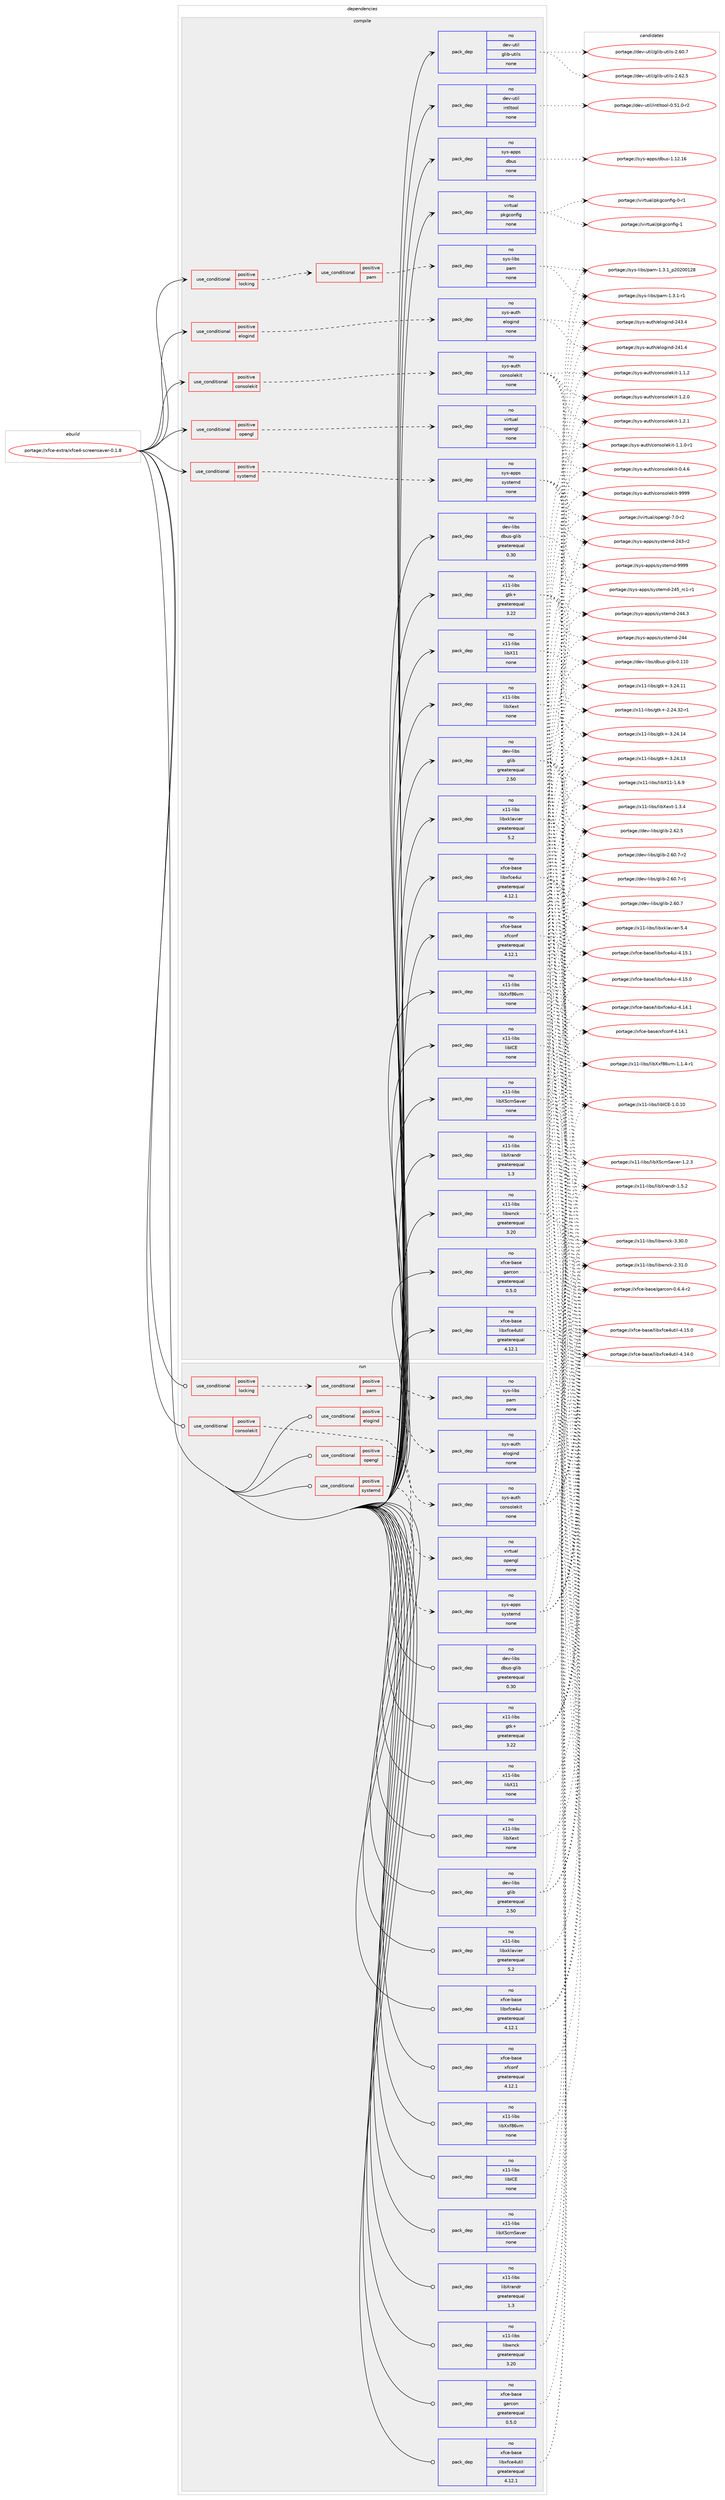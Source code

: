 digraph prolog {

# *************
# Graph options
# *************

newrank=true;
concentrate=true;
compound=true;
graph [rankdir=LR,fontname=Helvetica,fontsize=10,ranksep=1.5];#, ranksep=2.5, nodesep=0.2];
edge  [arrowhead=vee];
node  [fontname=Helvetica,fontsize=10];

# **********
# The ebuild
# **********

subgraph cluster_leftcol {
color=gray;
rank=same;
label=<<i>ebuild</i>>;
id [label="portage://xfce-extra/xfce4-screensaver-0.1.8", color=red, width=4, href="../xfce-extra/xfce4-screensaver-0.1.8.svg"];
}

# ****************
# The dependencies
# ****************

subgraph cluster_midcol {
color=gray;
label=<<i>dependencies</i>>;
subgraph cluster_compile {
fillcolor="#eeeeee";
style=filled;
label=<<i>compile</i>>;
subgraph cond24 {
dependency324 [label=<<TABLE BORDER="0" CELLBORDER="1" CELLSPACING="0" CELLPADDING="4"><TR><TD ROWSPAN="3" CELLPADDING="10">use_conditional</TD></TR><TR><TD>positive</TD></TR><TR><TD>consolekit</TD></TR></TABLE>>, shape=none, color=red];
subgraph pack294 {
dependency325 [label=<<TABLE BORDER="0" CELLBORDER="1" CELLSPACING="0" CELLPADDING="4" WIDTH="220"><TR><TD ROWSPAN="6" CELLPADDING="30">pack_dep</TD></TR><TR><TD WIDTH="110">no</TD></TR><TR><TD>sys-auth</TD></TR><TR><TD>consolekit</TD></TR><TR><TD>none</TD></TR><TR><TD></TD></TR></TABLE>>, shape=none, color=blue];
}
dependency324:e -> dependency325:w [weight=20,style="dashed",arrowhead="vee"];
}
id:e -> dependency324:w [weight=20,style="solid",arrowhead="vee"];
subgraph cond25 {
dependency326 [label=<<TABLE BORDER="0" CELLBORDER="1" CELLSPACING="0" CELLPADDING="4"><TR><TD ROWSPAN="3" CELLPADDING="10">use_conditional</TD></TR><TR><TD>positive</TD></TR><TR><TD>elogind</TD></TR></TABLE>>, shape=none, color=red];
subgraph pack295 {
dependency327 [label=<<TABLE BORDER="0" CELLBORDER="1" CELLSPACING="0" CELLPADDING="4" WIDTH="220"><TR><TD ROWSPAN="6" CELLPADDING="30">pack_dep</TD></TR><TR><TD WIDTH="110">no</TD></TR><TR><TD>sys-auth</TD></TR><TR><TD>elogind</TD></TR><TR><TD>none</TD></TR><TR><TD></TD></TR></TABLE>>, shape=none, color=blue];
}
dependency326:e -> dependency327:w [weight=20,style="dashed",arrowhead="vee"];
}
id:e -> dependency326:w [weight=20,style="solid",arrowhead="vee"];
subgraph cond26 {
dependency328 [label=<<TABLE BORDER="0" CELLBORDER="1" CELLSPACING="0" CELLPADDING="4"><TR><TD ROWSPAN="3" CELLPADDING="10">use_conditional</TD></TR><TR><TD>positive</TD></TR><TR><TD>locking</TD></TR></TABLE>>, shape=none, color=red];
subgraph cond27 {
dependency329 [label=<<TABLE BORDER="0" CELLBORDER="1" CELLSPACING="0" CELLPADDING="4"><TR><TD ROWSPAN="3" CELLPADDING="10">use_conditional</TD></TR><TR><TD>positive</TD></TR><TR><TD>pam</TD></TR></TABLE>>, shape=none, color=red];
subgraph pack296 {
dependency330 [label=<<TABLE BORDER="0" CELLBORDER="1" CELLSPACING="0" CELLPADDING="4" WIDTH="220"><TR><TD ROWSPAN="6" CELLPADDING="30">pack_dep</TD></TR><TR><TD WIDTH="110">no</TD></TR><TR><TD>sys-libs</TD></TR><TR><TD>pam</TD></TR><TR><TD>none</TD></TR><TR><TD></TD></TR></TABLE>>, shape=none, color=blue];
}
dependency329:e -> dependency330:w [weight=20,style="dashed",arrowhead="vee"];
}
dependency328:e -> dependency329:w [weight=20,style="dashed",arrowhead="vee"];
}
id:e -> dependency328:w [weight=20,style="solid",arrowhead="vee"];
subgraph cond28 {
dependency331 [label=<<TABLE BORDER="0" CELLBORDER="1" CELLSPACING="0" CELLPADDING="4"><TR><TD ROWSPAN="3" CELLPADDING="10">use_conditional</TD></TR><TR><TD>positive</TD></TR><TR><TD>opengl</TD></TR></TABLE>>, shape=none, color=red];
subgraph pack297 {
dependency332 [label=<<TABLE BORDER="0" CELLBORDER="1" CELLSPACING="0" CELLPADDING="4" WIDTH="220"><TR><TD ROWSPAN="6" CELLPADDING="30">pack_dep</TD></TR><TR><TD WIDTH="110">no</TD></TR><TR><TD>virtual</TD></TR><TR><TD>opengl</TD></TR><TR><TD>none</TD></TR><TR><TD></TD></TR></TABLE>>, shape=none, color=blue];
}
dependency331:e -> dependency332:w [weight=20,style="dashed",arrowhead="vee"];
}
id:e -> dependency331:w [weight=20,style="solid",arrowhead="vee"];
subgraph cond29 {
dependency333 [label=<<TABLE BORDER="0" CELLBORDER="1" CELLSPACING="0" CELLPADDING="4"><TR><TD ROWSPAN="3" CELLPADDING="10">use_conditional</TD></TR><TR><TD>positive</TD></TR><TR><TD>systemd</TD></TR></TABLE>>, shape=none, color=red];
subgraph pack298 {
dependency334 [label=<<TABLE BORDER="0" CELLBORDER="1" CELLSPACING="0" CELLPADDING="4" WIDTH="220"><TR><TD ROWSPAN="6" CELLPADDING="30">pack_dep</TD></TR><TR><TD WIDTH="110">no</TD></TR><TR><TD>sys-apps</TD></TR><TR><TD>systemd</TD></TR><TR><TD>none</TD></TR><TR><TD></TD></TR></TABLE>>, shape=none, color=blue];
}
dependency333:e -> dependency334:w [weight=20,style="dashed",arrowhead="vee"];
}
id:e -> dependency333:w [weight=20,style="solid",arrowhead="vee"];
subgraph pack299 {
dependency335 [label=<<TABLE BORDER="0" CELLBORDER="1" CELLSPACING="0" CELLPADDING="4" WIDTH="220"><TR><TD ROWSPAN="6" CELLPADDING="30">pack_dep</TD></TR><TR><TD WIDTH="110">no</TD></TR><TR><TD>dev-libs</TD></TR><TR><TD>dbus-glib</TD></TR><TR><TD>greaterequal</TD></TR><TR><TD>0.30</TD></TR></TABLE>>, shape=none, color=blue];
}
id:e -> dependency335:w [weight=20,style="solid",arrowhead="vee"];
subgraph pack300 {
dependency336 [label=<<TABLE BORDER="0" CELLBORDER="1" CELLSPACING="0" CELLPADDING="4" WIDTH="220"><TR><TD ROWSPAN="6" CELLPADDING="30">pack_dep</TD></TR><TR><TD WIDTH="110">no</TD></TR><TR><TD>dev-libs</TD></TR><TR><TD>glib</TD></TR><TR><TD>greaterequal</TD></TR><TR><TD>2.50</TD></TR></TABLE>>, shape=none, color=blue];
}
id:e -> dependency336:w [weight=20,style="solid",arrowhead="vee"];
subgraph pack301 {
dependency337 [label=<<TABLE BORDER="0" CELLBORDER="1" CELLSPACING="0" CELLPADDING="4" WIDTH="220"><TR><TD ROWSPAN="6" CELLPADDING="30">pack_dep</TD></TR><TR><TD WIDTH="110">no</TD></TR><TR><TD>dev-util</TD></TR><TR><TD>glib-utils</TD></TR><TR><TD>none</TD></TR><TR><TD></TD></TR></TABLE>>, shape=none, color=blue];
}
id:e -> dependency337:w [weight=20,style="solid",arrowhead="vee"];
subgraph pack302 {
dependency338 [label=<<TABLE BORDER="0" CELLBORDER="1" CELLSPACING="0" CELLPADDING="4" WIDTH="220"><TR><TD ROWSPAN="6" CELLPADDING="30">pack_dep</TD></TR><TR><TD WIDTH="110">no</TD></TR><TR><TD>dev-util</TD></TR><TR><TD>intltool</TD></TR><TR><TD>none</TD></TR><TR><TD></TD></TR></TABLE>>, shape=none, color=blue];
}
id:e -> dependency338:w [weight=20,style="solid",arrowhead="vee"];
subgraph pack303 {
dependency339 [label=<<TABLE BORDER="0" CELLBORDER="1" CELLSPACING="0" CELLPADDING="4" WIDTH="220"><TR><TD ROWSPAN="6" CELLPADDING="30">pack_dep</TD></TR><TR><TD WIDTH="110">no</TD></TR><TR><TD>sys-apps</TD></TR><TR><TD>dbus</TD></TR><TR><TD>none</TD></TR><TR><TD></TD></TR></TABLE>>, shape=none, color=blue];
}
id:e -> dependency339:w [weight=20,style="solid",arrowhead="vee"];
subgraph pack304 {
dependency340 [label=<<TABLE BORDER="0" CELLBORDER="1" CELLSPACING="0" CELLPADDING="4" WIDTH="220"><TR><TD ROWSPAN="6" CELLPADDING="30">pack_dep</TD></TR><TR><TD WIDTH="110">no</TD></TR><TR><TD>virtual</TD></TR><TR><TD>pkgconfig</TD></TR><TR><TD>none</TD></TR><TR><TD></TD></TR></TABLE>>, shape=none, color=blue];
}
id:e -> dependency340:w [weight=20,style="solid",arrowhead="vee"];
subgraph pack305 {
dependency341 [label=<<TABLE BORDER="0" CELLBORDER="1" CELLSPACING="0" CELLPADDING="4" WIDTH="220"><TR><TD ROWSPAN="6" CELLPADDING="30">pack_dep</TD></TR><TR><TD WIDTH="110">no</TD></TR><TR><TD>x11-libs</TD></TR><TR><TD>gtk+</TD></TR><TR><TD>greaterequal</TD></TR><TR><TD>3.22</TD></TR></TABLE>>, shape=none, color=blue];
}
id:e -> dependency341:w [weight=20,style="solid",arrowhead="vee"];
subgraph pack306 {
dependency342 [label=<<TABLE BORDER="0" CELLBORDER="1" CELLSPACING="0" CELLPADDING="4" WIDTH="220"><TR><TD ROWSPAN="6" CELLPADDING="30">pack_dep</TD></TR><TR><TD WIDTH="110">no</TD></TR><TR><TD>x11-libs</TD></TR><TR><TD>libICE</TD></TR><TR><TD>none</TD></TR><TR><TD></TD></TR></TABLE>>, shape=none, color=blue];
}
id:e -> dependency342:w [weight=20,style="solid",arrowhead="vee"];
subgraph pack307 {
dependency343 [label=<<TABLE BORDER="0" CELLBORDER="1" CELLSPACING="0" CELLPADDING="4" WIDTH="220"><TR><TD ROWSPAN="6" CELLPADDING="30">pack_dep</TD></TR><TR><TD WIDTH="110">no</TD></TR><TR><TD>x11-libs</TD></TR><TR><TD>libX11</TD></TR><TR><TD>none</TD></TR><TR><TD></TD></TR></TABLE>>, shape=none, color=blue];
}
id:e -> dependency343:w [weight=20,style="solid",arrowhead="vee"];
subgraph pack308 {
dependency344 [label=<<TABLE BORDER="0" CELLBORDER="1" CELLSPACING="0" CELLPADDING="4" WIDTH="220"><TR><TD ROWSPAN="6" CELLPADDING="30">pack_dep</TD></TR><TR><TD WIDTH="110">no</TD></TR><TR><TD>x11-libs</TD></TR><TR><TD>libXScrnSaver</TD></TR><TR><TD>none</TD></TR><TR><TD></TD></TR></TABLE>>, shape=none, color=blue];
}
id:e -> dependency344:w [weight=20,style="solid",arrowhead="vee"];
subgraph pack309 {
dependency345 [label=<<TABLE BORDER="0" CELLBORDER="1" CELLSPACING="0" CELLPADDING="4" WIDTH="220"><TR><TD ROWSPAN="6" CELLPADDING="30">pack_dep</TD></TR><TR><TD WIDTH="110">no</TD></TR><TR><TD>x11-libs</TD></TR><TR><TD>libXext</TD></TR><TR><TD>none</TD></TR><TR><TD></TD></TR></TABLE>>, shape=none, color=blue];
}
id:e -> dependency345:w [weight=20,style="solid",arrowhead="vee"];
subgraph pack310 {
dependency346 [label=<<TABLE BORDER="0" CELLBORDER="1" CELLSPACING="0" CELLPADDING="4" WIDTH="220"><TR><TD ROWSPAN="6" CELLPADDING="30">pack_dep</TD></TR><TR><TD WIDTH="110">no</TD></TR><TR><TD>x11-libs</TD></TR><TR><TD>libXrandr</TD></TR><TR><TD>greaterequal</TD></TR><TR><TD>1.3</TD></TR></TABLE>>, shape=none, color=blue];
}
id:e -> dependency346:w [weight=20,style="solid",arrowhead="vee"];
subgraph pack311 {
dependency347 [label=<<TABLE BORDER="0" CELLBORDER="1" CELLSPACING="0" CELLPADDING="4" WIDTH="220"><TR><TD ROWSPAN="6" CELLPADDING="30">pack_dep</TD></TR><TR><TD WIDTH="110">no</TD></TR><TR><TD>x11-libs</TD></TR><TR><TD>libXxf86vm</TD></TR><TR><TD>none</TD></TR><TR><TD></TD></TR></TABLE>>, shape=none, color=blue];
}
id:e -> dependency347:w [weight=20,style="solid",arrowhead="vee"];
subgraph pack312 {
dependency348 [label=<<TABLE BORDER="0" CELLBORDER="1" CELLSPACING="0" CELLPADDING="4" WIDTH="220"><TR><TD ROWSPAN="6" CELLPADDING="30">pack_dep</TD></TR><TR><TD WIDTH="110">no</TD></TR><TR><TD>x11-libs</TD></TR><TR><TD>libwnck</TD></TR><TR><TD>greaterequal</TD></TR><TR><TD>3.20</TD></TR></TABLE>>, shape=none, color=blue];
}
id:e -> dependency348:w [weight=20,style="solid",arrowhead="vee"];
subgraph pack313 {
dependency349 [label=<<TABLE BORDER="0" CELLBORDER="1" CELLSPACING="0" CELLPADDING="4" WIDTH="220"><TR><TD ROWSPAN="6" CELLPADDING="30">pack_dep</TD></TR><TR><TD WIDTH="110">no</TD></TR><TR><TD>x11-libs</TD></TR><TR><TD>libxklavier</TD></TR><TR><TD>greaterequal</TD></TR><TR><TD>5.2</TD></TR></TABLE>>, shape=none, color=blue];
}
id:e -> dependency349:w [weight=20,style="solid",arrowhead="vee"];
subgraph pack314 {
dependency350 [label=<<TABLE BORDER="0" CELLBORDER="1" CELLSPACING="0" CELLPADDING="4" WIDTH="220"><TR><TD ROWSPAN="6" CELLPADDING="30">pack_dep</TD></TR><TR><TD WIDTH="110">no</TD></TR><TR><TD>xfce-base</TD></TR><TR><TD>garcon</TD></TR><TR><TD>greaterequal</TD></TR><TR><TD>0.5.0</TD></TR></TABLE>>, shape=none, color=blue];
}
id:e -> dependency350:w [weight=20,style="solid",arrowhead="vee"];
subgraph pack315 {
dependency351 [label=<<TABLE BORDER="0" CELLBORDER="1" CELLSPACING="0" CELLPADDING="4" WIDTH="220"><TR><TD ROWSPAN="6" CELLPADDING="30">pack_dep</TD></TR><TR><TD WIDTH="110">no</TD></TR><TR><TD>xfce-base</TD></TR><TR><TD>libxfce4ui</TD></TR><TR><TD>greaterequal</TD></TR><TR><TD>4.12.1</TD></TR></TABLE>>, shape=none, color=blue];
}
id:e -> dependency351:w [weight=20,style="solid",arrowhead="vee"];
subgraph pack316 {
dependency352 [label=<<TABLE BORDER="0" CELLBORDER="1" CELLSPACING="0" CELLPADDING="4" WIDTH="220"><TR><TD ROWSPAN="6" CELLPADDING="30">pack_dep</TD></TR><TR><TD WIDTH="110">no</TD></TR><TR><TD>xfce-base</TD></TR><TR><TD>libxfce4util</TD></TR><TR><TD>greaterequal</TD></TR><TR><TD>4.12.1</TD></TR></TABLE>>, shape=none, color=blue];
}
id:e -> dependency352:w [weight=20,style="solid",arrowhead="vee"];
subgraph pack317 {
dependency353 [label=<<TABLE BORDER="0" CELLBORDER="1" CELLSPACING="0" CELLPADDING="4" WIDTH="220"><TR><TD ROWSPAN="6" CELLPADDING="30">pack_dep</TD></TR><TR><TD WIDTH="110">no</TD></TR><TR><TD>xfce-base</TD></TR><TR><TD>xfconf</TD></TR><TR><TD>greaterequal</TD></TR><TR><TD>4.12.1</TD></TR></TABLE>>, shape=none, color=blue];
}
id:e -> dependency353:w [weight=20,style="solid",arrowhead="vee"];
}
subgraph cluster_compileandrun {
fillcolor="#eeeeee";
style=filled;
label=<<i>compile and run</i>>;
}
subgraph cluster_run {
fillcolor="#eeeeee";
style=filled;
label=<<i>run</i>>;
subgraph cond30 {
dependency354 [label=<<TABLE BORDER="0" CELLBORDER="1" CELLSPACING="0" CELLPADDING="4"><TR><TD ROWSPAN="3" CELLPADDING="10">use_conditional</TD></TR><TR><TD>positive</TD></TR><TR><TD>consolekit</TD></TR></TABLE>>, shape=none, color=red];
subgraph pack318 {
dependency355 [label=<<TABLE BORDER="0" CELLBORDER="1" CELLSPACING="0" CELLPADDING="4" WIDTH="220"><TR><TD ROWSPAN="6" CELLPADDING="30">pack_dep</TD></TR><TR><TD WIDTH="110">no</TD></TR><TR><TD>sys-auth</TD></TR><TR><TD>consolekit</TD></TR><TR><TD>none</TD></TR><TR><TD></TD></TR></TABLE>>, shape=none, color=blue];
}
dependency354:e -> dependency355:w [weight=20,style="dashed",arrowhead="vee"];
}
id:e -> dependency354:w [weight=20,style="solid",arrowhead="odot"];
subgraph cond31 {
dependency356 [label=<<TABLE BORDER="0" CELLBORDER="1" CELLSPACING="0" CELLPADDING="4"><TR><TD ROWSPAN="3" CELLPADDING="10">use_conditional</TD></TR><TR><TD>positive</TD></TR><TR><TD>elogind</TD></TR></TABLE>>, shape=none, color=red];
subgraph pack319 {
dependency357 [label=<<TABLE BORDER="0" CELLBORDER="1" CELLSPACING="0" CELLPADDING="4" WIDTH="220"><TR><TD ROWSPAN="6" CELLPADDING="30">pack_dep</TD></TR><TR><TD WIDTH="110">no</TD></TR><TR><TD>sys-auth</TD></TR><TR><TD>elogind</TD></TR><TR><TD>none</TD></TR><TR><TD></TD></TR></TABLE>>, shape=none, color=blue];
}
dependency356:e -> dependency357:w [weight=20,style="dashed",arrowhead="vee"];
}
id:e -> dependency356:w [weight=20,style="solid",arrowhead="odot"];
subgraph cond32 {
dependency358 [label=<<TABLE BORDER="0" CELLBORDER="1" CELLSPACING="0" CELLPADDING="4"><TR><TD ROWSPAN="3" CELLPADDING="10">use_conditional</TD></TR><TR><TD>positive</TD></TR><TR><TD>locking</TD></TR></TABLE>>, shape=none, color=red];
subgraph cond33 {
dependency359 [label=<<TABLE BORDER="0" CELLBORDER="1" CELLSPACING="0" CELLPADDING="4"><TR><TD ROWSPAN="3" CELLPADDING="10">use_conditional</TD></TR><TR><TD>positive</TD></TR><TR><TD>pam</TD></TR></TABLE>>, shape=none, color=red];
subgraph pack320 {
dependency360 [label=<<TABLE BORDER="0" CELLBORDER="1" CELLSPACING="0" CELLPADDING="4" WIDTH="220"><TR><TD ROWSPAN="6" CELLPADDING="30">pack_dep</TD></TR><TR><TD WIDTH="110">no</TD></TR><TR><TD>sys-libs</TD></TR><TR><TD>pam</TD></TR><TR><TD>none</TD></TR><TR><TD></TD></TR></TABLE>>, shape=none, color=blue];
}
dependency359:e -> dependency360:w [weight=20,style="dashed",arrowhead="vee"];
}
dependency358:e -> dependency359:w [weight=20,style="dashed",arrowhead="vee"];
}
id:e -> dependency358:w [weight=20,style="solid",arrowhead="odot"];
subgraph cond34 {
dependency361 [label=<<TABLE BORDER="0" CELLBORDER="1" CELLSPACING="0" CELLPADDING="4"><TR><TD ROWSPAN="3" CELLPADDING="10">use_conditional</TD></TR><TR><TD>positive</TD></TR><TR><TD>opengl</TD></TR></TABLE>>, shape=none, color=red];
subgraph pack321 {
dependency362 [label=<<TABLE BORDER="0" CELLBORDER="1" CELLSPACING="0" CELLPADDING="4" WIDTH="220"><TR><TD ROWSPAN="6" CELLPADDING="30">pack_dep</TD></TR><TR><TD WIDTH="110">no</TD></TR><TR><TD>virtual</TD></TR><TR><TD>opengl</TD></TR><TR><TD>none</TD></TR><TR><TD></TD></TR></TABLE>>, shape=none, color=blue];
}
dependency361:e -> dependency362:w [weight=20,style="dashed",arrowhead="vee"];
}
id:e -> dependency361:w [weight=20,style="solid",arrowhead="odot"];
subgraph cond35 {
dependency363 [label=<<TABLE BORDER="0" CELLBORDER="1" CELLSPACING="0" CELLPADDING="4"><TR><TD ROWSPAN="3" CELLPADDING="10">use_conditional</TD></TR><TR><TD>positive</TD></TR><TR><TD>systemd</TD></TR></TABLE>>, shape=none, color=red];
subgraph pack322 {
dependency364 [label=<<TABLE BORDER="0" CELLBORDER="1" CELLSPACING="0" CELLPADDING="4" WIDTH="220"><TR><TD ROWSPAN="6" CELLPADDING="30">pack_dep</TD></TR><TR><TD WIDTH="110">no</TD></TR><TR><TD>sys-apps</TD></TR><TR><TD>systemd</TD></TR><TR><TD>none</TD></TR><TR><TD></TD></TR></TABLE>>, shape=none, color=blue];
}
dependency363:e -> dependency364:w [weight=20,style="dashed",arrowhead="vee"];
}
id:e -> dependency363:w [weight=20,style="solid",arrowhead="odot"];
subgraph pack323 {
dependency365 [label=<<TABLE BORDER="0" CELLBORDER="1" CELLSPACING="0" CELLPADDING="4" WIDTH="220"><TR><TD ROWSPAN="6" CELLPADDING="30">pack_dep</TD></TR><TR><TD WIDTH="110">no</TD></TR><TR><TD>dev-libs</TD></TR><TR><TD>dbus-glib</TD></TR><TR><TD>greaterequal</TD></TR><TR><TD>0.30</TD></TR></TABLE>>, shape=none, color=blue];
}
id:e -> dependency365:w [weight=20,style="solid",arrowhead="odot"];
subgraph pack324 {
dependency366 [label=<<TABLE BORDER="0" CELLBORDER="1" CELLSPACING="0" CELLPADDING="4" WIDTH="220"><TR><TD ROWSPAN="6" CELLPADDING="30">pack_dep</TD></TR><TR><TD WIDTH="110">no</TD></TR><TR><TD>dev-libs</TD></TR><TR><TD>glib</TD></TR><TR><TD>greaterequal</TD></TR><TR><TD>2.50</TD></TR></TABLE>>, shape=none, color=blue];
}
id:e -> dependency366:w [weight=20,style="solid",arrowhead="odot"];
subgraph pack325 {
dependency367 [label=<<TABLE BORDER="0" CELLBORDER="1" CELLSPACING="0" CELLPADDING="4" WIDTH="220"><TR><TD ROWSPAN="6" CELLPADDING="30">pack_dep</TD></TR><TR><TD WIDTH="110">no</TD></TR><TR><TD>x11-libs</TD></TR><TR><TD>gtk+</TD></TR><TR><TD>greaterequal</TD></TR><TR><TD>3.22</TD></TR></TABLE>>, shape=none, color=blue];
}
id:e -> dependency367:w [weight=20,style="solid",arrowhead="odot"];
subgraph pack326 {
dependency368 [label=<<TABLE BORDER="0" CELLBORDER="1" CELLSPACING="0" CELLPADDING="4" WIDTH="220"><TR><TD ROWSPAN="6" CELLPADDING="30">pack_dep</TD></TR><TR><TD WIDTH="110">no</TD></TR><TR><TD>x11-libs</TD></TR><TR><TD>libICE</TD></TR><TR><TD>none</TD></TR><TR><TD></TD></TR></TABLE>>, shape=none, color=blue];
}
id:e -> dependency368:w [weight=20,style="solid",arrowhead="odot"];
subgraph pack327 {
dependency369 [label=<<TABLE BORDER="0" CELLBORDER="1" CELLSPACING="0" CELLPADDING="4" WIDTH="220"><TR><TD ROWSPAN="6" CELLPADDING="30">pack_dep</TD></TR><TR><TD WIDTH="110">no</TD></TR><TR><TD>x11-libs</TD></TR><TR><TD>libX11</TD></TR><TR><TD>none</TD></TR><TR><TD></TD></TR></TABLE>>, shape=none, color=blue];
}
id:e -> dependency369:w [weight=20,style="solid",arrowhead="odot"];
subgraph pack328 {
dependency370 [label=<<TABLE BORDER="0" CELLBORDER="1" CELLSPACING="0" CELLPADDING="4" WIDTH="220"><TR><TD ROWSPAN="6" CELLPADDING="30">pack_dep</TD></TR><TR><TD WIDTH="110">no</TD></TR><TR><TD>x11-libs</TD></TR><TR><TD>libXScrnSaver</TD></TR><TR><TD>none</TD></TR><TR><TD></TD></TR></TABLE>>, shape=none, color=blue];
}
id:e -> dependency370:w [weight=20,style="solid",arrowhead="odot"];
subgraph pack329 {
dependency371 [label=<<TABLE BORDER="0" CELLBORDER="1" CELLSPACING="0" CELLPADDING="4" WIDTH="220"><TR><TD ROWSPAN="6" CELLPADDING="30">pack_dep</TD></TR><TR><TD WIDTH="110">no</TD></TR><TR><TD>x11-libs</TD></TR><TR><TD>libXext</TD></TR><TR><TD>none</TD></TR><TR><TD></TD></TR></TABLE>>, shape=none, color=blue];
}
id:e -> dependency371:w [weight=20,style="solid",arrowhead="odot"];
subgraph pack330 {
dependency372 [label=<<TABLE BORDER="0" CELLBORDER="1" CELLSPACING="0" CELLPADDING="4" WIDTH="220"><TR><TD ROWSPAN="6" CELLPADDING="30">pack_dep</TD></TR><TR><TD WIDTH="110">no</TD></TR><TR><TD>x11-libs</TD></TR><TR><TD>libXrandr</TD></TR><TR><TD>greaterequal</TD></TR><TR><TD>1.3</TD></TR></TABLE>>, shape=none, color=blue];
}
id:e -> dependency372:w [weight=20,style="solid",arrowhead="odot"];
subgraph pack331 {
dependency373 [label=<<TABLE BORDER="0" CELLBORDER="1" CELLSPACING="0" CELLPADDING="4" WIDTH="220"><TR><TD ROWSPAN="6" CELLPADDING="30">pack_dep</TD></TR><TR><TD WIDTH="110">no</TD></TR><TR><TD>x11-libs</TD></TR><TR><TD>libXxf86vm</TD></TR><TR><TD>none</TD></TR><TR><TD></TD></TR></TABLE>>, shape=none, color=blue];
}
id:e -> dependency373:w [weight=20,style="solid",arrowhead="odot"];
subgraph pack332 {
dependency374 [label=<<TABLE BORDER="0" CELLBORDER="1" CELLSPACING="0" CELLPADDING="4" WIDTH="220"><TR><TD ROWSPAN="6" CELLPADDING="30">pack_dep</TD></TR><TR><TD WIDTH="110">no</TD></TR><TR><TD>x11-libs</TD></TR><TR><TD>libwnck</TD></TR><TR><TD>greaterequal</TD></TR><TR><TD>3.20</TD></TR></TABLE>>, shape=none, color=blue];
}
id:e -> dependency374:w [weight=20,style="solid",arrowhead="odot"];
subgraph pack333 {
dependency375 [label=<<TABLE BORDER="0" CELLBORDER="1" CELLSPACING="0" CELLPADDING="4" WIDTH="220"><TR><TD ROWSPAN="6" CELLPADDING="30">pack_dep</TD></TR><TR><TD WIDTH="110">no</TD></TR><TR><TD>x11-libs</TD></TR><TR><TD>libxklavier</TD></TR><TR><TD>greaterequal</TD></TR><TR><TD>5.2</TD></TR></TABLE>>, shape=none, color=blue];
}
id:e -> dependency375:w [weight=20,style="solid",arrowhead="odot"];
subgraph pack334 {
dependency376 [label=<<TABLE BORDER="0" CELLBORDER="1" CELLSPACING="0" CELLPADDING="4" WIDTH="220"><TR><TD ROWSPAN="6" CELLPADDING="30">pack_dep</TD></TR><TR><TD WIDTH="110">no</TD></TR><TR><TD>xfce-base</TD></TR><TR><TD>garcon</TD></TR><TR><TD>greaterequal</TD></TR><TR><TD>0.5.0</TD></TR></TABLE>>, shape=none, color=blue];
}
id:e -> dependency376:w [weight=20,style="solid",arrowhead="odot"];
subgraph pack335 {
dependency377 [label=<<TABLE BORDER="0" CELLBORDER="1" CELLSPACING="0" CELLPADDING="4" WIDTH="220"><TR><TD ROWSPAN="6" CELLPADDING="30">pack_dep</TD></TR><TR><TD WIDTH="110">no</TD></TR><TR><TD>xfce-base</TD></TR><TR><TD>libxfce4ui</TD></TR><TR><TD>greaterequal</TD></TR><TR><TD>4.12.1</TD></TR></TABLE>>, shape=none, color=blue];
}
id:e -> dependency377:w [weight=20,style="solid",arrowhead="odot"];
subgraph pack336 {
dependency378 [label=<<TABLE BORDER="0" CELLBORDER="1" CELLSPACING="0" CELLPADDING="4" WIDTH="220"><TR><TD ROWSPAN="6" CELLPADDING="30">pack_dep</TD></TR><TR><TD WIDTH="110">no</TD></TR><TR><TD>xfce-base</TD></TR><TR><TD>libxfce4util</TD></TR><TR><TD>greaterequal</TD></TR><TR><TD>4.12.1</TD></TR></TABLE>>, shape=none, color=blue];
}
id:e -> dependency378:w [weight=20,style="solid",arrowhead="odot"];
subgraph pack337 {
dependency379 [label=<<TABLE BORDER="0" CELLBORDER="1" CELLSPACING="0" CELLPADDING="4" WIDTH="220"><TR><TD ROWSPAN="6" CELLPADDING="30">pack_dep</TD></TR><TR><TD WIDTH="110">no</TD></TR><TR><TD>xfce-base</TD></TR><TR><TD>xfconf</TD></TR><TR><TD>greaterequal</TD></TR><TR><TD>4.12.1</TD></TR></TABLE>>, shape=none, color=blue];
}
id:e -> dependency379:w [weight=20,style="solid",arrowhead="odot"];
}
}

# **************
# The candidates
# **************

subgraph cluster_choices {
rank=same;
color=gray;
label=<<i>candidates</i>>;

subgraph choice294 {
color=black;
nodesep=1;
choice115121115459711711610447991111101151111081011071051164557575757 [label="portage://sys-auth/consolekit-9999", color=red, width=4,href="../sys-auth/consolekit-9999.svg"];
choice11512111545971171161044799111110115111108101107105116454946504649 [label="portage://sys-auth/consolekit-1.2.1", color=red, width=4,href="../sys-auth/consolekit-1.2.1.svg"];
choice11512111545971171161044799111110115111108101107105116454946504648 [label="portage://sys-auth/consolekit-1.2.0", color=red, width=4,href="../sys-auth/consolekit-1.2.0.svg"];
choice11512111545971171161044799111110115111108101107105116454946494650 [label="portage://sys-auth/consolekit-1.1.2", color=red, width=4,href="../sys-auth/consolekit-1.1.2.svg"];
choice115121115459711711610447991111101151111081011071051164549464946484511449 [label="portage://sys-auth/consolekit-1.1.0-r1", color=red, width=4,href="../sys-auth/consolekit-1.1.0-r1.svg"];
choice11512111545971171161044799111110115111108101107105116454846524654 [label="portage://sys-auth/consolekit-0.4.6", color=red, width=4,href="../sys-auth/consolekit-0.4.6.svg"];
dependency325:e -> choice115121115459711711610447991111101151111081011071051164557575757:w [style=dotted,weight="100"];
dependency325:e -> choice11512111545971171161044799111110115111108101107105116454946504649:w [style=dotted,weight="100"];
dependency325:e -> choice11512111545971171161044799111110115111108101107105116454946504648:w [style=dotted,weight="100"];
dependency325:e -> choice11512111545971171161044799111110115111108101107105116454946494650:w [style=dotted,weight="100"];
dependency325:e -> choice115121115459711711610447991111101151111081011071051164549464946484511449:w [style=dotted,weight="100"];
dependency325:e -> choice11512111545971171161044799111110115111108101107105116454846524654:w [style=dotted,weight="100"];
}
subgraph choice295 {
color=black;
nodesep=1;
choice115121115459711711610447101108111103105110100455052514652 [label="portage://sys-auth/elogind-243.4", color=red, width=4,href="../sys-auth/elogind-243.4.svg"];
choice115121115459711711610447101108111103105110100455052494652 [label="portage://sys-auth/elogind-241.4", color=red, width=4,href="../sys-auth/elogind-241.4.svg"];
dependency327:e -> choice115121115459711711610447101108111103105110100455052514652:w [style=dotted,weight="100"];
dependency327:e -> choice115121115459711711610447101108111103105110100455052494652:w [style=dotted,weight="100"];
}
subgraph choice296 {
color=black;
nodesep=1;
choice11512111545108105981154711297109454946514649951125048504848495056 [label="portage://sys-libs/pam-1.3.1_p20200128", color=red, width=4,href="../sys-libs/pam-1.3.1_p20200128.svg"];
choice115121115451081059811547112971094549465146494511449 [label="portage://sys-libs/pam-1.3.1-r1", color=red, width=4,href="../sys-libs/pam-1.3.1-r1.svg"];
dependency330:e -> choice11512111545108105981154711297109454946514649951125048504848495056:w [style=dotted,weight="100"];
dependency330:e -> choice115121115451081059811547112971094549465146494511449:w [style=dotted,weight="100"];
}
subgraph choice297 {
color=black;
nodesep=1;
choice1181051141161179710847111112101110103108455546484511450 [label="portage://virtual/opengl-7.0-r2", color=red, width=4,href="../virtual/opengl-7.0-r2.svg"];
dependency332:e -> choice1181051141161179710847111112101110103108455546484511450:w [style=dotted,weight="100"];
}
subgraph choice298 {
color=black;
nodesep=1;
choice1151211154597112112115471151211151161011091004557575757 [label="portage://sys-apps/systemd-9999", color=red, width=4,href="../sys-apps/systemd-9999.svg"];
choice115121115459711211211547115121115116101109100455052539511499494511449 [label="portage://sys-apps/systemd-245_rc1-r1", color=red, width=4,href="../sys-apps/systemd-245_rc1-r1.svg"];
choice115121115459711211211547115121115116101109100455052524651 [label="portage://sys-apps/systemd-244.3", color=red, width=4,href="../sys-apps/systemd-244.3.svg"];
choice11512111545971121121154711512111511610110910045505252 [label="portage://sys-apps/systemd-244", color=red, width=4,href="../sys-apps/systemd-244.svg"];
choice115121115459711211211547115121115116101109100455052514511450 [label="portage://sys-apps/systemd-243-r2", color=red, width=4,href="../sys-apps/systemd-243-r2.svg"];
dependency334:e -> choice1151211154597112112115471151211151161011091004557575757:w [style=dotted,weight="100"];
dependency334:e -> choice115121115459711211211547115121115116101109100455052539511499494511449:w [style=dotted,weight="100"];
dependency334:e -> choice115121115459711211211547115121115116101109100455052524651:w [style=dotted,weight="100"];
dependency334:e -> choice11512111545971121121154711512111511610110910045505252:w [style=dotted,weight="100"];
dependency334:e -> choice115121115459711211211547115121115116101109100455052514511450:w [style=dotted,weight="100"];
}
subgraph choice299 {
color=black;
nodesep=1;
choice100101118451081059811547100981171154510310810598454846494948 [label="portage://dev-libs/dbus-glib-0.110", color=red, width=4,href="../dev-libs/dbus-glib-0.110.svg"];
dependency335:e -> choice100101118451081059811547100981171154510310810598454846494948:w [style=dotted,weight="100"];
}
subgraph choice300 {
color=black;
nodesep=1;
choice1001011184510810598115471031081059845504654504653 [label="portage://dev-libs/glib-2.62.5", color=red, width=4,href="../dev-libs/glib-2.62.5.svg"];
choice10010111845108105981154710310810598455046544846554511450 [label="portage://dev-libs/glib-2.60.7-r2", color=red, width=4,href="../dev-libs/glib-2.60.7-r2.svg"];
choice10010111845108105981154710310810598455046544846554511449 [label="portage://dev-libs/glib-2.60.7-r1", color=red, width=4,href="../dev-libs/glib-2.60.7-r1.svg"];
choice1001011184510810598115471031081059845504654484655 [label="portage://dev-libs/glib-2.60.7", color=red, width=4,href="../dev-libs/glib-2.60.7.svg"];
dependency336:e -> choice1001011184510810598115471031081059845504654504653:w [style=dotted,weight="100"];
dependency336:e -> choice10010111845108105981154710310810598455046544846554511450:w [style=dotted,weight="100"];
dependency336:e -> choice10010111845108105981154710310810598455046544846554511449:w [style=dotted,weight="100"];
dependency336:e -> choice1001011184510810598115471031081059845504654484655:w [style=dotted,weight="100"];
}
subgraph choice301 {
color=black;
nodesep=1;
choice1001011184511711610510847103108105984511711610510811545504654504653 [label="portage://dev-util/glib-utils-2.62.5", color=red, width=4,href="../dev-util/glib-utils-2.62.5.svg"];
choice1001011184511711610510847103108105984511711610510811545504654484655 [label="portage://dev-util/glib-utils-2.60.7", color=red, width=4,href="../dev-util/glib-utils-2.60.7.svg"];
dependency337:e -> choice1001011184511711610510847103108105984511711610510811545504654504653:w [style=dotted,weight="100"];
dependency337:e -> choice1001011184511711610510847103108105984511711610510811545504654484655:w [style=dotted,weight="100"];
}
subgraph choice302 {
color=black;
nodesep=1;
choice1001011184511711610510847105110116108116111111108454846534946484511450 [label="portage://dev-util/intltool-0.51.0-r2", color=red, width=4,href="../dev-util/intltool-0.51.0-r2.svg"];
dependency338:e -> choice1001011184511711610510847105110116108116111111108454846534946484511450:w [style=dotted,weight="100"];
}
subgraph choice303 {
color=black;
nodesep=1;
choice115121115459711211211547100981171154549464950464954 [label="portage://sys-apps/dbus-1.12.16", color=red, width=4,href="../sys-apps/dbus-1.12.16.svg"];
dependency339:e -> choice115121115459711211211547100981171154549464950464954:w [style=dotted,weight="100"];
}
subgraph choice304 {
color=black;
nodesep=1;
choice1181051141161179710847112107103991111101021051034549 [label="portage://virtual/pkgconfig-1", color=red, width=4,href="../virtual/pkgconfig-1.svg"];
choice11810511411611797108471121071039911111010210510345484511449 [label="portage://virtual/pkgconfig-0-r1", color=red, width=4,href="../virtual/pkgconfig-0-r1.svg"];
dependency340:e -> choice1181051141161179710847112107103991111101021051034549:w [style=dotted,weight="100"];
dependency340:e -> choice11810511411611797108471121071039911111010210510345484511449:w [style=dotted,weight="100"];
}
subgraph choice305 {
color=black;
nodesep=1;
choice1204949451081059811547103116107434551465052464952 [label="portage://x11-libs/gtk+-3.24.14", color=red, width=4,href="../x11-libs/gtk+-3.24.14.svg"];
choice1204949451081059811547103116107434551465052464951 [label="portage://x11-libs/gtk+-3.24.13", color=red, width=4,href="../x11-libs/gtk+-3.24.13.svg"];
choice1204949451081059811547103116107434551465052464949 [label="portage://x11-libs/gtk+-3.24.11", color=red, width=4,href="../x11-libs/gtk+-3.24.11.svg"];
choice12049494510810598115471031161074345504650524651504511449 [label="portage://x11-libs/gtk+-2.24.32-r1", color=red, width=4,href="../x11-libs/gtk+-2.24.32-r1.svg"];
dependency341:e -> choice1204949451081059811547103116107434551465052464952:w [style=dotted,weight="100"];
dependency341:e -> choice1204949451081059811547103116107434551465052464951:w [style=dotted,weight="100"];
dependency341:e -> choice1204949451081059811547103116107434551465052464949:w [style=dotted,weight="100"];
dependency341:e -> choice12049494510810598115471031161074345504650524651504511449:w [style=dotted,weight="100"];
}
subgraph choice306 {
color=black;
nodesep=1;
choice12049494510810598115471081059873676945494648464948 [label="portage://x11-libs/libICE-1.0.10", color=red, width=4,href="../x11-libs/libICE-1.0.10.svg"];
dependency342:e -> choice12049494510810598115471081059873676945494648464948:w [style=dotted,weight="100"];
}
subgraph choice307 {
color=black;
nodesep=1;
choice120494945108105981154710810598884949454946544657 [label="portage://x11-libs/libX11-1.6.9", color=red, width=4,href="../x11-libs/libX11-1.6.9.svg"];
dependency343:e -> choice120494945108105981154710810598884949454946544657:w [style=dotted,weight="100"];
}
subgraph choice308 {
color=black;
nodesep=1;
choice1204949451081059811547108105988883991141108397118101114454946504651 [label="portage://x11-libs/libXScrnSaver-1.2.3", color=red, width=4,href="../x11-libs/libXScrnSaver-1.2.3.svg"];
dependency344:e -> choice1204949451081059811547108105988883991141108397118101114454946504651:w [style=dotted,weight="100"];
}
subgraph choice309 {
color=black;
nodesep=1;
choice12049494510810598115471081059888101120116454946514652 [label="portage://x11-libs/libXext-1.3.4", color=red, width=4,href="../x11-libs/libXext-1.3.4.svg"];
dependency345:e -> choice12049494510810598115471081059888101120116454946514652:w [style=dotted,weight="100"];
}
subgraph choice310 {
color=black;
nodesep=1;
choice1204949451081059811547108105988811497110100114454946534650 [label="portage://x11-libs/libXrandr-1.5.2", color=red, width=4,href="../x11-libs/libXrandr-1.5.2.svg"];
dependency346:e -> choice1204949451081059811547108105988811497110100114454946534650:w [style=dotted,weight="100"];
}
subgraph choice311 {
color=black;
nodesep=1;
choice1204949451081059811547108105988812010256541181094549464946524511449 [label="portage://x11-libs/libXxf86vm-1.1.4-r1", color=red, width=4,href="../x11-libs/libXxf86vm-1.1.4-r1.svg"];
dependency347:e -> choice1204949451081059811547108105988812010256541181094549464946524511449:w [style=dotted,weight="100"];
}
subgraph choice312 {
color=black;
nodesep=1;
choice1204949451081059811547108105981191109910745514651484648 [label="portage://x11-libs/libwnck-3.30.0", color=red, width=4,href="../x11-libs/libwnck-3.30.0.svg"];
choice1204949451081059811547108105981191109910745504651494648 [label="portage://x11-libs/libwnck-2.31.0", color=red, width=4,href="../x11-libs/libwnck-2.31.0.svg"];
dependency348:e -> choice1204949451081059811547108105981191109910745514651484648:w [style=dotted,weight="100"];
dependency348:e -> choice1204949451081059811547108105981191109910745504651494648:w [style=dotted,weight="100"];
}
subgraph choice313 {
color=black;
nodesep=1;
choice1204949451081059811547108105981201071089711810510111445534652 [label="portage://x11-libs/libxklavier-5.4", color=red, width=4,href="../x11-libs/libxklavier-5.4.svg"];
dependency349:e -> choice1204949451081059811547108105981201071089711810510111445534652:w [style=dotted,weight="100"];
}
subgraph choice314 {
color=black;
nodesep=1;
choice120102991014598971151014710397114991111104548465446524511450 [label="portage://xfce-base/garcon-0.6.4-r2", color=red, width=4,href="../xfce-base/garcon-0.6.4-r2.svg"];
dependency350:e -> choice120102991014598971151014710397114991111104548465446524511450:w [style=dotted,weight="100"];
}
subgraph choice315 {
color=black;
nodesep=1;
choice120102991014598971151014710810598120102991015211710545524649534649 [label="portage://xfce-base/libxfce4ui-4.15.1", color=red, width=4,href="../xfce-base/libxfce4ui-4.15.1.svg"];
choice120102991014598971151014710810598120102991015211710545524649534648 [label="portage://xfce-base/libxfce4ui-4.15.0", color=red, width=4,href="../xfce-base/libxfce4ui-4.15.0.svg"];
choice120102991014598971151014710810598120102991015211710545524649524649 [label="portage://xfce-base/libxfce4ui-4.14.1", color=red, width=4,href="../xfce-base/libxfce4ui-4.14.1.svg"];
dependency351:e -> choice120102991014598971151014710810598120102991015211710545524649534649:w [style=dotted,weight="100"];
dependency351:e -> choice120102991014598971151014710810598120102991015211710545524649534648:w [style=dotted,weight="100"];
dependency351:e -> choice120102991014598971151014710810598120102991015211710545524649524649:w [style=dotted,weight="100"];
}
subgraph choice316 {
color=black;
nodesep=1;
choice120102991014598971151014710810598120102991015211711610510845524649534648 [label="portage://xfce-base/libxfce4util-4.15.0", color=red, width=4,href="../xfce-base/libxfce4util-4.15.0.svg"];
choice120102991014598971151014710810598120102991015211711610510845524649524648 [label="portage://xfce-base/libxfce4util-4.14.0", color=red, width=4,href="../xfce-base/libxfce4util-4.14.0.svg"];
dependency352:e -> choice120102991014598971151014710810598120102991015211711610510845524649534648:w [style=dotted,weight="100"];
dependency352:e -> choice120102991014598971151014710810598120102991015211711610510845524649524648:w [style=dotted,weight="100"];
}
subgraph choice317 {
color=black;
nodesep=1;
choice12010299101459897115101471201029911111010245524649524649 [label="portage://xfce-base/xfconf-4.14.1", color=red, width=4,href="../xfce-base/xfconf-4.14.1.svg"];
dependency353:e -> choice12010299101459897115101471201029911111010245524649524649:w [style=dotted,weight="100"];
}
subgraph choice318 {
color=black;
nodesep=1;
choice115121115459711711610447991111101151111081011071051164557575757 [label="portage://sys-auth/consolekit-9999", color=red, width=4,href="../sys-auth/consolekit-9999.svg"];
choice11512111545971171161044799111110115111108101107105116454946504649 [label="portage://sys-auth/consolekit-1.2.1", color=red, width=4,href="../sys-auth/consolekit-1.2.1.svg"];
choice11512111545971171161044799111110115111108101107105116454946504648 [label="portage://sys-auth/consolekit-1.2.0", color=red, width=4,href="../sys-auth/consolekit-1.2.0.svg"];
choice11512111545971171161044799111110115111108101107105116454946494650 [label="portage://sys-auth/consolekit-1.1.2", color=red, width=4,href="../sys-auth/consolekit-1.1.2.svg"];
choice115121115459711711610447991111101151111081011071051164549464946484511449 [label="portage://sys-auth/consolekit-1.1.0-r1", color=red, width=4,href="../sys-auth/consolekit-1.1.0-r1.svg"];
choice11512111545971171161044799111110115111108101107105116454846524654 [label="portage://sys-auth/consolekit-0.4.6", color=red, width=4,href="../sys-auth/consolekit-0.4.6.svg"];
dependency355:e -> choice115121115459711711610447991111101151111081011071051164557575757:w [style=dotted,weight="100"];
dependency355:e -> choice11512111545971171161044799111110115111108101107105116454946504649:w [style=dotted,weight="100"];
dependency355:e -> choice11512111545971171161044799111110115111108101107105116454946504648:w [style=dotted,weight="100"];
dependency355:e -> choice11512111545971171161044799111110115111108101107105116454946494650:w [style=dotted,weight="100"];
dependency355:e -> choice115121115459711711610447991111101151111081011071051164549464946484511449:w [style=dotted,weight="100"];
dependency355:e -> choice11512111545971171161044799111110115111108101107105116454846524654:w [style=dotted,weight="100"];
}
subgraph choice319 {
color=black;
nodesep=1;
choice115121115459711711610447101108111103105110100455052514652 [label="portage://sys-auth/elogind-243.4", color=red, width=4,href="../sys-auth/elogind-243.4.svg"];
choice115121115459711711610447101108111103105110100455052494652 [label="portage://sys-auth/elogind-241.4", color=red, width=4,href="../sys-auth/elogind-241.4.svg"];
dependency357:e -> choice115121115459711711610447101108111103105110100455052514652:w [style=dotted,weight="100"];
dependency357:e -> choice115121115459711711610447101108111103105110100455052494652:w [style=dotted,weight="100"];
}
subgraph choice320 {
color=black;
nodesep=1;
choice11512111545108105981154711297109454946514649951125048504848495056 [label="portage://sys-libs/pam-1.3.1_p20200128", color=red, width=4,href="../sys-libs/pam-1.3.1_p20200128.svg"];
choice115121115451081059811547112971094549465146494511449 [label="portage://sys-libs/pam-1.3.1-r1", color=red, width=4,href="../sys-libs/pam-1.3.1-r1.svg"];
dependency360:e -> choice11512111545108105981154711297109454946514649951125048504848495056:w [style=dotted,weight="100"];
dependency360:e -> choice115121115451081059811547112971094549465146494511449:w [style=dotted,weight="100"];
}
subgraph choice321 {
color=black;
nodesep=1;
choice1181051141161179710847111112101110103108455546484511450 [label="portage://virtual/opengl-7.0-r2", color=red, width=4,href="../virtual/opengl-7.0-r2.svg"];
dependency362:e -> choice1181051141161179710847111112101110103108455546484511450:w [style=dotted,weight="100"];
}
subgraph choice322 {
color=black;
nodesep=1;
choice1151211154597112112115471151211151161011091004557575757 [label="portage://sys-apps/systemd-9999", color=red, width=4,href="../sys-apps/systemd-9999.svg"];
choice115121115459711211211547115121115116101109100455052539511499494511449 [label="portage://sys-apps/systemd-245_rc1-r1", color=red, width=4,href="../sys-apps/systemd-245_rc1-r1.svg"];
choice115121115459711211211547115121115116101109100455052524651 [label="portage://sys-apps/systemd-244.3", color=red, width=4,href="../sys-apps/systemd-244.3.svg"];
choice11512111545971121121154711512111511610110910045505252 [label="portage://sys-apps/systemd-244", color=red, width=4,href="../sys-apps/systemd-244.svg"];
choice115121115459711211211547115121115116101109100455052514511450 [label="portage://sys-apps/systemd-243-r2", color=red, width=4,href="../sys-apps/systemd-243-r2.svg"];
dependency364:e -> choice1151211154597112112115471151211151161011091004557575757:w [style=dotted,weight="100"];
dependency364:e -> choice115121115459711211211547115121115116101109100455052539511499494511449:w [style=dotted,weight="100"];
dependency364:e -> choice115121115459711211211547115121115116101109100455052524651:w [style=dotted,weight="100"];
dependency364:e -> choice11512111545971121121154711512111511610110910045505252:w [style=dotted,weight="100"];
dependency364:e -> choice115121115459711211211547115121115116101109100455052514511450:w [style=dotted,weight="100"];
}
subgraph choice323 {
color=black;
nodesep=1;
choice100101118451081059811547100981171154510310810598454846494948 [label="portage://dev-libs/dbus-glib-0.110", color=red, width=4,href="../dev-libs/dbus-glib-0.110.svg"];
dependency365:e -> choice100101118451081059811547100981171154510310810598454846494948:w [style=dotted,weight="100"];
}
subgraph choice324 {
color=black;
nodesep=1;
choice1001011184510810598115471031081059845504654504653 [label="portage://dev-libs/glib-2.62.5", color=red, width=4,href="../dev-libs/glib-2.62.5.svg"];
choice10010111845108105981154710310810598455046544846554511450 [label="portage://dev-libs/glib-2.60.7-r2", color=red, width=4,href="../dev-libs/glib-2.60.7-r2.svg"];
choice10010111845108105981154710310810598455046544846554511449 [label="portage://dev-libs/glib-2.60.7-r1", color=red, width=4,href="../dev-libs/glib-2.60.7-r1.svg"];
choice1001011184510810598115471031081059845504654484655 [label="portage://dev-libs/glib-2.60.7", color=red, width=4,href="../dev-libs/glib-2.60.7.svg"];
dependency366:e -> choice1001011184510810598115471031081059845504654504653:w [style=dotted,weight="100"];
dependency366:e -> choice10010111845108105981154710310810598455046544846554511450:w [style=dotted,weight="100"];
dependency366:e -> choice10010111845108105981154710310810598455046544846554511449:w [style=dotted,weight="100"];
dependency366:e -> choice1001011184510810598115471031081059845504654484655:w [style=dotted,weight="100"];
}
subgraph choice325 {
color=black;
nodesep=1;
choice1204949451081059811547103116107434551465052464952 [label="portage://x11-libs/gtk+-3.24.14", color=red, width=4,href="../x11-libs/gtk+-3.24.14.svg"];
choice1204949451081059811547103116107434551465052464951 [label="portage://x11-libs/gtk+-3.24.13", color=red, width=4,href="../x11-libs/gtk+-3.24.13.svg"];
choice1204949451081059811547103116107434551465052464949 [label="portage://x11-libs/gtk+-3.24.11", color=red, width=4,href="../x11-libs/gtk+-3.24.11.svg"];
choice12049494510810598115471031161074345504650524651504511449 [label="portage://x11-libs/gtk+-2.24.32-r1", color=red, width=4,href="../x11-libs/gtk+-2.24.32-r1.svg"];
dependency367:e -> choice1204949451081059811547103116107434551465052464952:w [style=dotted,weight="100"];
dependency367:e -> choice1204949451081059811547103116107434551465052464951:w [style=dotted,weight="100"];
dependency367:e -> choice1204949451081059811547103116107434551465052464949:w [style=dotted,weight="100"];
dependency367:e -> choice12049494510810598115471031161074345504650524651504511449:w [style=dotted,weight="100"];
}
subgraph choice326 {
color=black;
nodesep=1;
choice12049494510810598115471081059873676945494648464948 [label="portage://x11-libs/libICE-1.0.10", color=red, width=4,href="../x11-libs/libICE-1.0.10.svg"];
dependency368:e -> choice12049494510810598115471081059873676945494648464948:w [style=dotted,weight="100"];
}
subgraph choice327 {
color=black;
nodesep=1;
choice120494945108105981154710810598884949454946544657 [label="portage://x11-libs/libX11-1.6.9", color=red, width=4,href="../x11-libs/libX11-1.6.9.svg"];
dependency369:e -> choice120494945108105981154710810598884949454946544657:w [style=dotted,weight="100"];
}
subgraph choice328 {
color=black;
nodesep=1;
choice1204949451081059811547108105988883991141108397118101114454946504651 [label="portage://x11-libs/libXScrnSaver-1.2.3", color=red, width=4,href="../x11-libs/libXScrnSaver-1.2.3.svg"];
dependency370:e -> choice1204949451081059811547108105988883991141108397118101114454946504651:w [style=dotted,weight="100"];
}
subgraph choice329 {
color=black;
nodesep=1;
choice12049494510810598115471081059888101120116454946514652 [label="portage://x11-libs/libXext-1.3.4", color=red, width=4,href="../x11-libs/libXext-1.3.4.svg"];
dependency371:e -> choice12049494510810598115471081059888101120116454946514652:w [style=dotted,weight="100"];
}
subgraph choice330 {
color=black;
nodesep=1;
choice1204949451081059811547108105988811497110100114454946534650 [label="portage://x11-libs/libXrandr-1.5.2", color=red, width=4,href="../x11-libs/libXrandr-1.5.2.svg"];
dependency372:e -> choice1204949451081059811547108105988811497110100114454946534650:w [style=dotted,weight="100"];
}
subgraph choice331 {
color=black;
nodesep=1;
choice1204949451081059811547108105988812010256541181094549464946524511449 [label="portage://x11-libs/libXxf86vm-1.1.4-r1", color=red, width=4,href="../x11-libs/libXxf86vm-1.1.4-r1.svg"];
dependency373:e -> choice1204949451081059811547108105988812010256541181094549464946524511449:w [style=dotted,weight="100"];
}
subgraph choice332 {
color=black;
nodesep=1;
choice1204949451081059811547108105981191109910745514651484648 [label="portage://x11-libs/libwnck-3.30.0", color=red, width=4,href="../x11-libs/libwnck-3.30.0.svg"];
choice1204949451081059811547108105981191109910745504651494648 [label="portage://x11-libs/libwnck-2.31.0", color=red, width=4,href="../x11-libs/libwnck-2.31.0.svg"];
dependency374:e -> choice1204949451081059811547108105981191109910745514651484648:w [style=dotted,weight="100"];
dependency374:e -> choice1204949451081059811547108105981191109910745504651494648:w [style=dotted,weight="100"];
}
subgraph choice333 {
color=black;
nodesep=1;
choice1204949451081059811547108105981201071089711810510111445534652 [label="portage://x11-libs/libxklavier-5.4", color=red, width=4,href="../x11-libs/libxklavier-5.4.svg"];
dependency375:e -> choice1204949451081059811547108105981201071089711810510111445534652:w [style=dotted,weight="100"];
}
subgraph choice334 {
color=black;
nodesep=1;
choice120102991014598971151014710397114991111104548465446524511450 [label="portage://xfce-base/garcon-0.6.4-r2", color=red, width=4,href="../xfce-base/garcon-0.6.4-r2.svg"];
dependency376:e -> choice120102991014598971151014710397114991111104548465446524511450:w [style=dotted,weight="100"];
}
subgraph choice335 {
color=black;
nodesep=1;
choice120102991014598971151014710810598120102991015211710545524649534649 [label="portage://xfce-base/libxfce4ui-4.15.1", color=red, width=4,href="../xfce-base/libxfce4ui-4.15.1.svg"];
choice120102991014598971151014710810598120102991015211710545524649534648 [label="portage://xfce-base/libxfce4ui-4.15.0", color=red, width=4,href="../xfce-base/libxfce4ui-4.15.0.svg"];
choice120102991014598971151014710810598120102991015211710545524649524649 [label="portage://xfce-base/libxfce4ui-4.14.1", color=red, width=4,href="../xfce-base/libxfce4ui-4.14.1.svg"];
dependency377:e -> choice120102991014598971151014710810598120102991015211710545524649534649:w [style=dotted,weight="100"];
dependency377:e -> choice120102991014598971151014710810598120102991015211710545524649534648:w [style=dotted,weight="100"];
dependency377:e -> choice120102991014598971151014710810598120102991015211710545524649524649:w [style=dotted,weight="100"];
}
subgraph choice336 {
color=black;
nodesep=1;
choice120102991014598971151014710810598120102991015211711610510845524649534648 [label="portage://xfce-base/libxfce4util-4.15.0", color=red, width=4,href="../xfce-base/libxfce4util-4.15.0.svg"];
choice120102991014598971151014710810598120102991015211711610510845524649524648 [label="portage://xfce-base/libxfce4util-4.14.0", color=red, width=4,href="../xfce-base/libxfce4util-4.14.0.svg"];
dependency378:e -> choice120102991014598971151014710810598120102991015211711610510845524649534648:w [style=dotted,weight="100"];
dependency378:e -> choice120102991014598971151014710810598120102991015211711610510845524649524648:w [style=dotted,weight="100"];
}
subgraph choice337 {
color=black;
nodesep=1;
choice12010299101459897115101471201029911111010245524649524649 [label="portage://xfce-base/xfconf-4.14.1", color=red, width=4,href="../xfce-base/xfconf-4.14.1.svg"];
dependency379:e -> choice12010299101459897115101471201029911111010245524649524649:w [style=dotted,weight="100"];
}
}

}
